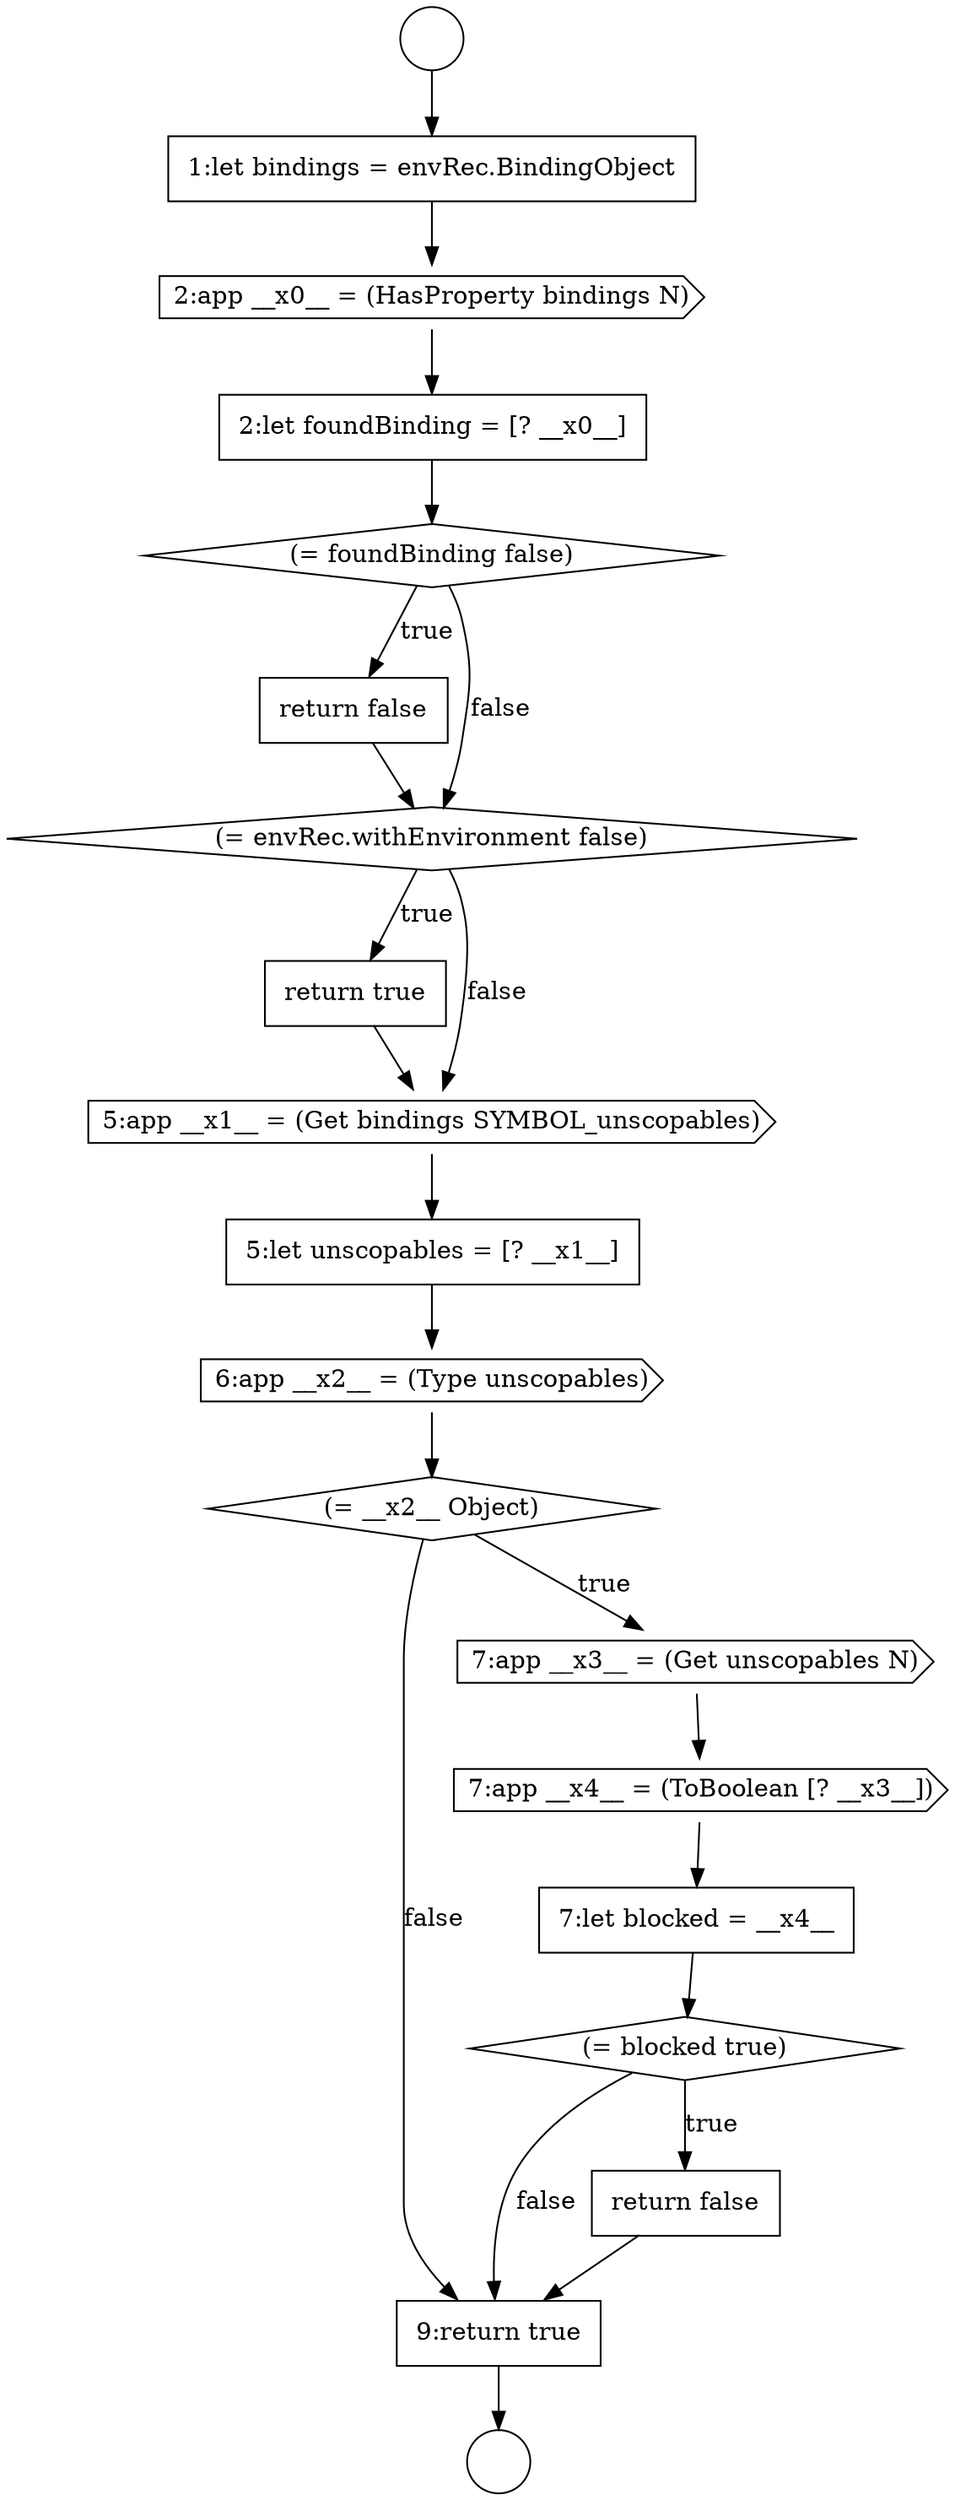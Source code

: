 digraph {
  node1083 [shape=circle label=" " color="black" fillcolor="white" style=filled]
  node1095 [shape=diamond, label=<<font color="black">(= __x2__ Object)</font>> color="black" fillcolor="white" style=filled]
  node1091 [shape=none, margin=0, label=<<font color="black">
    <table border="0" cellborder="1" cellspacing="0" cellpadding="10">
      <tr><td align="left">return true</td></tr>
    </table>
  </font>> color="black" fillcolor="white" style=filled]
  node1099 [shape=diamond, label=<<font color="black">(= blocked true)</font>> color="black" fillcolor="white" style=filled]
  node1086 [shape=cds, label=<<font color="black">2:app __x0__ = (HasProperty bindings N)</font>> color="black" fillcolor="white" style=filled]
  node1098 [shape=none, margin=0, label=<<font color="black">
    <table border="0" cellborder="1" cellspacing="0" cellpadding="10">
      <tr><td align="left">7:let blocked = __x4__</td></tr>
    </table>
  </font>> color="black" fillcolor="white" style=filled]
  node1085 [shape=none, margin=0, label=<<font color="black">
    <table border="0" cellborder="1" cellspacing="0" cellpadding="10">
      <tr><td align="left">1:let bindings = envRec.BindingObject</td></tr>
    </table>
  </font>> color="black" fillcolor="white" style=filled]
  node1094 [shape=cds, label=<<font color="black">6:app __x2__ = (Type unscopables)</font>> color="black" fillcolor="white" style=filled]
  node1084 [shape=circle label=" " color="black" fillcolor="white" style=filled]
  node1101 [shape=none, margin=0, label=<<font color="black">
    <table border="0" cellborder="1" cellspacing="0" cellpadding="10">
      <tr><td align="left">9:return true</td></tr>
    </table>
  </font>> color="black" fillcolor="white" style=filled]
  node1097 [shape=cds, label=<<font color="black">7:app __x4__ = (ToBoolean [? __x3__])</font>> color="black" fillcolor="white" style=filled]
  node1093 [shape=none, margin=0, label=<<font color="black">
    <table border="0" cellborder="1" cellspacing="0" cellpadding="10">
      <tr><td align="left">5:let unscopables = [? __x1__]</td></tr>
    </table>
  </font>> color="black" fillcolor="white" style=filled]
  node1088 [shape=diamond, label=<<font color="black">(= foundBinding false)</font>> color="black" fillcolor="white" style=filled]
  node1087 [shape=none, margin=0, label=<<font color="black">
    <table border="0" cellborder="1" cellspacing="0" cellpadding="10">
      <tr><td align="left">2:let foundBinding = [? __x0__]</td></tr>
    </table>
  </font>> color="black" fillcolor="white" style=filled]
  node1100 [shape=none, margin=0, label=<<font color="black">
    <table border="0" cellborder="1" cellspacing="0" cellpadding="10">
      <tr><td align="left">return false</td></tr>
    </table>
  </font>> color="black" fillcolor="white" style=filled]
  node1089 [shape=none, margin=0, label=<<font color="black">
    <table border="0" cellborder="1" cellspacing="0" cellpadding="10">
      <tr><td align="left">return false</td></tr>
    </table>
  </font>> color="black" fillcolor="white" style=filled]
  node1096 [shape=cds, label=<<font color="black">7:app __x3__ = (Get unscopables N)</font>> color="black" fillcolor="white" style=filled]
  node1092 [shape=cds, label=<<font color="black">5:app __x1__ = (Get bindings SYMBOL_unscopables)</font>> color="black" fillcolor="white" style=filled]
  node1090 [shape=diamond, label=<<font color="black">(= envRec.withEnvironment false)</font>> color="black" fillcolor="white" style=filled]
  node1091 -> node1092 [ color="black"]
  node1089 -> node1090 [ color="black"]
  node1092 -> node1093 [ color="black"]
  node1098 -> node1099 [ color="black"]
  node1086 -> node1087 [ color="black"]
  node1085 -> node1086 [ color="black"]
  node1090 -> node1091 [label=<<font color="black">true</font>> color="black"]
  node1090 -> node1092 [label=<<font color="black">false</font>> color="black"]
  node1088 -> node1089 [label=<<font color="black">true</font>> color="black"]
  node1088 -> node1090 [label=<<font color="black">false</font>> color="black"]
  node1100 -> node1101 [ color="black"]
  node1087 -> node1088 [ color="black"]
  node1099 -> node1100 [label=<<font color="black">true</font>> color="black"]
  node1099 -> node1101 [label=<<font color="black">false</font>> color="black"]
  node1093 -> node1094 [ color="black"]
  node1097 -> node1098 [ color="black"]
  node1096 -> node1097 [ color="black"]
  node1094 -> node1095 [ color="black"]
  node1083 -> node1085 [ color="black"]
  node1095 -> node1096 [label=<<font color="black">true</font>> color="black"]
  node1095 -> node1101 [label=<<font color="black">false</font>> color="black"]
  node1101 -> node1084 [ color="black"]
}
